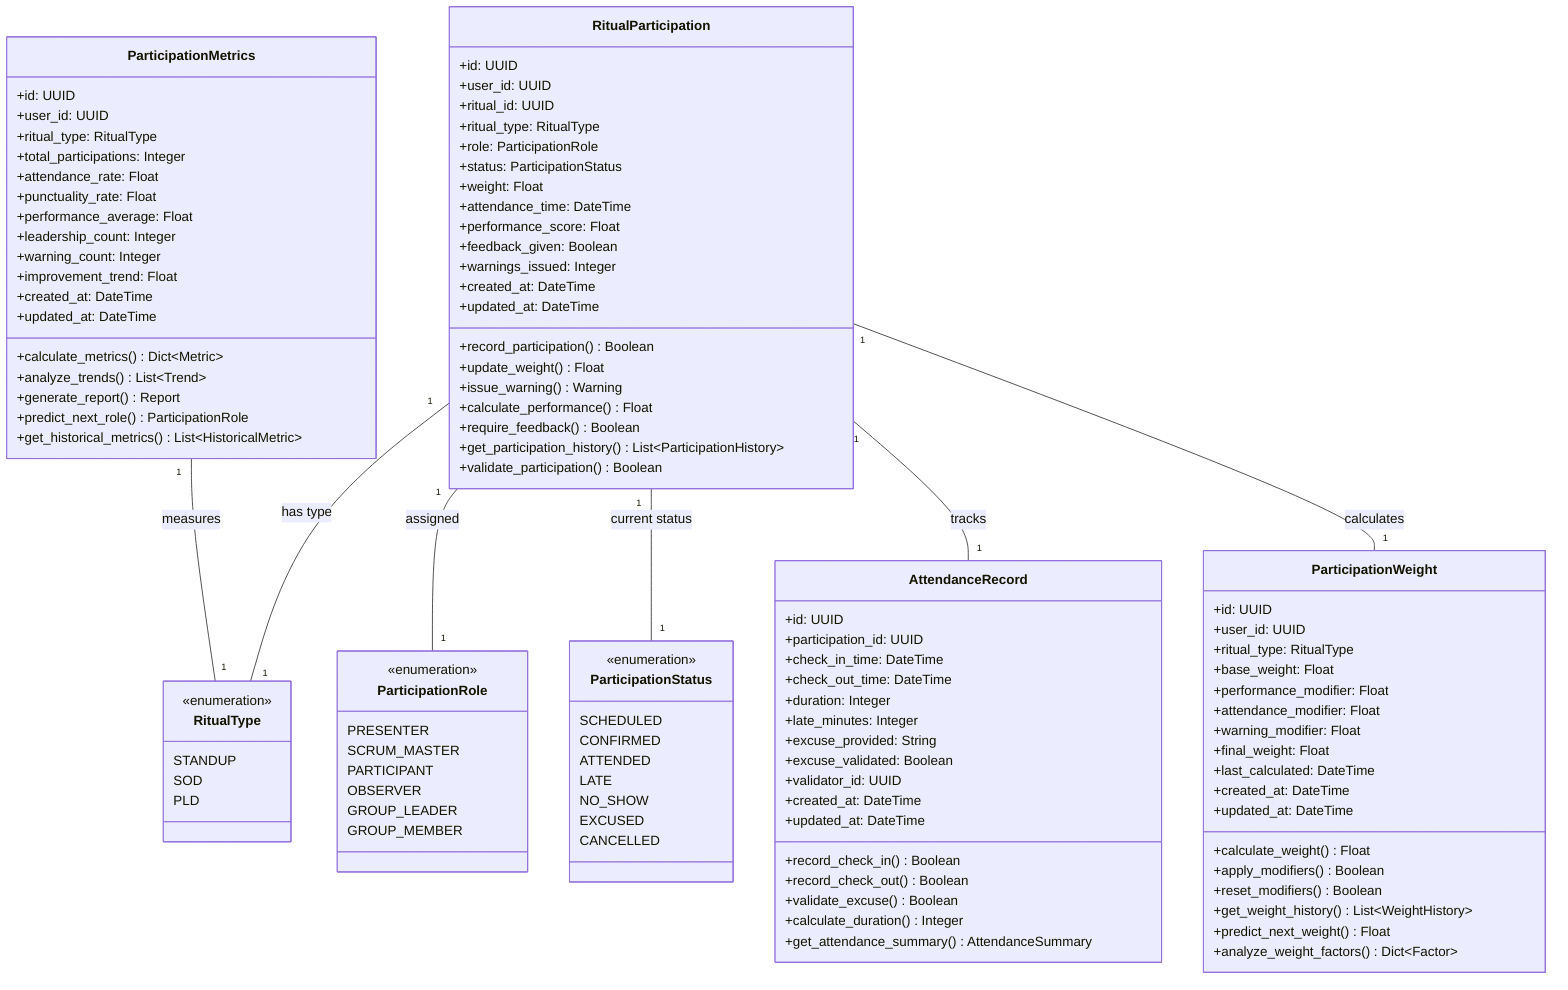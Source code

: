 classDiagram
    %% Participation Management System
    class RitualParticipation {
        +id: UUID
        +user_id: UUID
        +ritual_id: UUID
        +ritual_type: RitualType
        +role: ParticipationRole
        +status: ParticipationStatus
        +weight: Float
        +attendance_time: DateTime
        +performance_score: Float
        +feedback_given: Boolean
        +warnings_issued: Integer
        +created_at: DateTime
        +updated_at: DateTime
        +record_participation() Boolean
        +update_weight() Float
        +issue_warning() Warning
        +calculate_performance() Float
        +require_feedback() Boolean
        +get_participation_history() List~ParticipationHistory~
        +validate_participation() Boolean
    }

    class RitualType {
        <<enumeration>>
        STANDUP
        SOD
        PLD
    }

    class ParticipationRole {
        <<enumeration>>
        PRESENTER
        SCRUM_MASTER
        PARTICIPANT
        OBSERVER
        GROUP_LEADER
        GROUP_MEMBER
    }

    class ParticipationStatus {
        <<enumeration>>
        SCHEDULED
        CONFIRMED
        ATTENDED
        LATE
        NO_SHOW
        EXCUSED
        CANCELLED
    }

    class ParticipationMetrics {
        +id: UUID
        +user_id: UUID
        +ritual_type: RitualType
        +total_participations: Integer
        +attendance_rate: Float
        +punctuality_rate: Float
        +performance_average: Float
        +leadership_count: Integer
        +warning_count: Integer
        +improvement_trend: Float
        +created_at: DateTime
        +updated_at: DateTime
        +calculate_metrics() Dict~Metric~
        +analyze_trends() List~Trend~
        +generate_report() Report
        +predict_next_role() ParticipationRole
        +get_historical_metrics() List~HistoricalMetric~
    }

    class AttendanceRecord {
        +id: UUID
        +participation_id: UUID
        +check_in_time: DateTime
        +check_out_time: DateTime
        +duration: Integer
        +late_minutes: Integer
        +excuse_provided: String
        +excuse_validated: Boolean
        +validator_id: UUID
        +created_at: DateTime
        +updated_at: DateTime
        +record_check_in() Boolean
        +record_check_out() Boolean
        +validate_excuse() Boolean
        +calculate_duration() Integer
        +get_attendance_summary() AttendanceSummary
    }

    class ParticipationWeight {
        +id: UUID
        +user_id: UUID
        +ritual_type: RitualType
        +base_weight: Float
        +performance_modifier: Float
        +attendance_modifier: Float
        +warning_modifier: Float
        +final_weight: Float
        +last_calculated: DateTime
        +created_at: DateTime
        +updated_at: DateTime
        +calculate_weight() Float
        +apply_modifiers() Boolean
        +reset_modifiers() Boolean
        +get_weight_history() List~WeightHistory~
        +predict_next_weight() Float
        +analyze_weight_factors() Dict~Factor~
    }

    RitualParticipation "1" -- "1" RitualType : has type
    RitualParticipation "1" -- "1" ParticipationRole : assigned
    RitualParticipation "1" -- "1" ParticipationStatus : current status
    RitualParticipation "1" -- "1" AttendanceRecord : tracks
    RitualParticipation "1" -- "1" ParticipationWeight : calculates
    ParticipationMetrics "1" -- "1" RitualType : measures